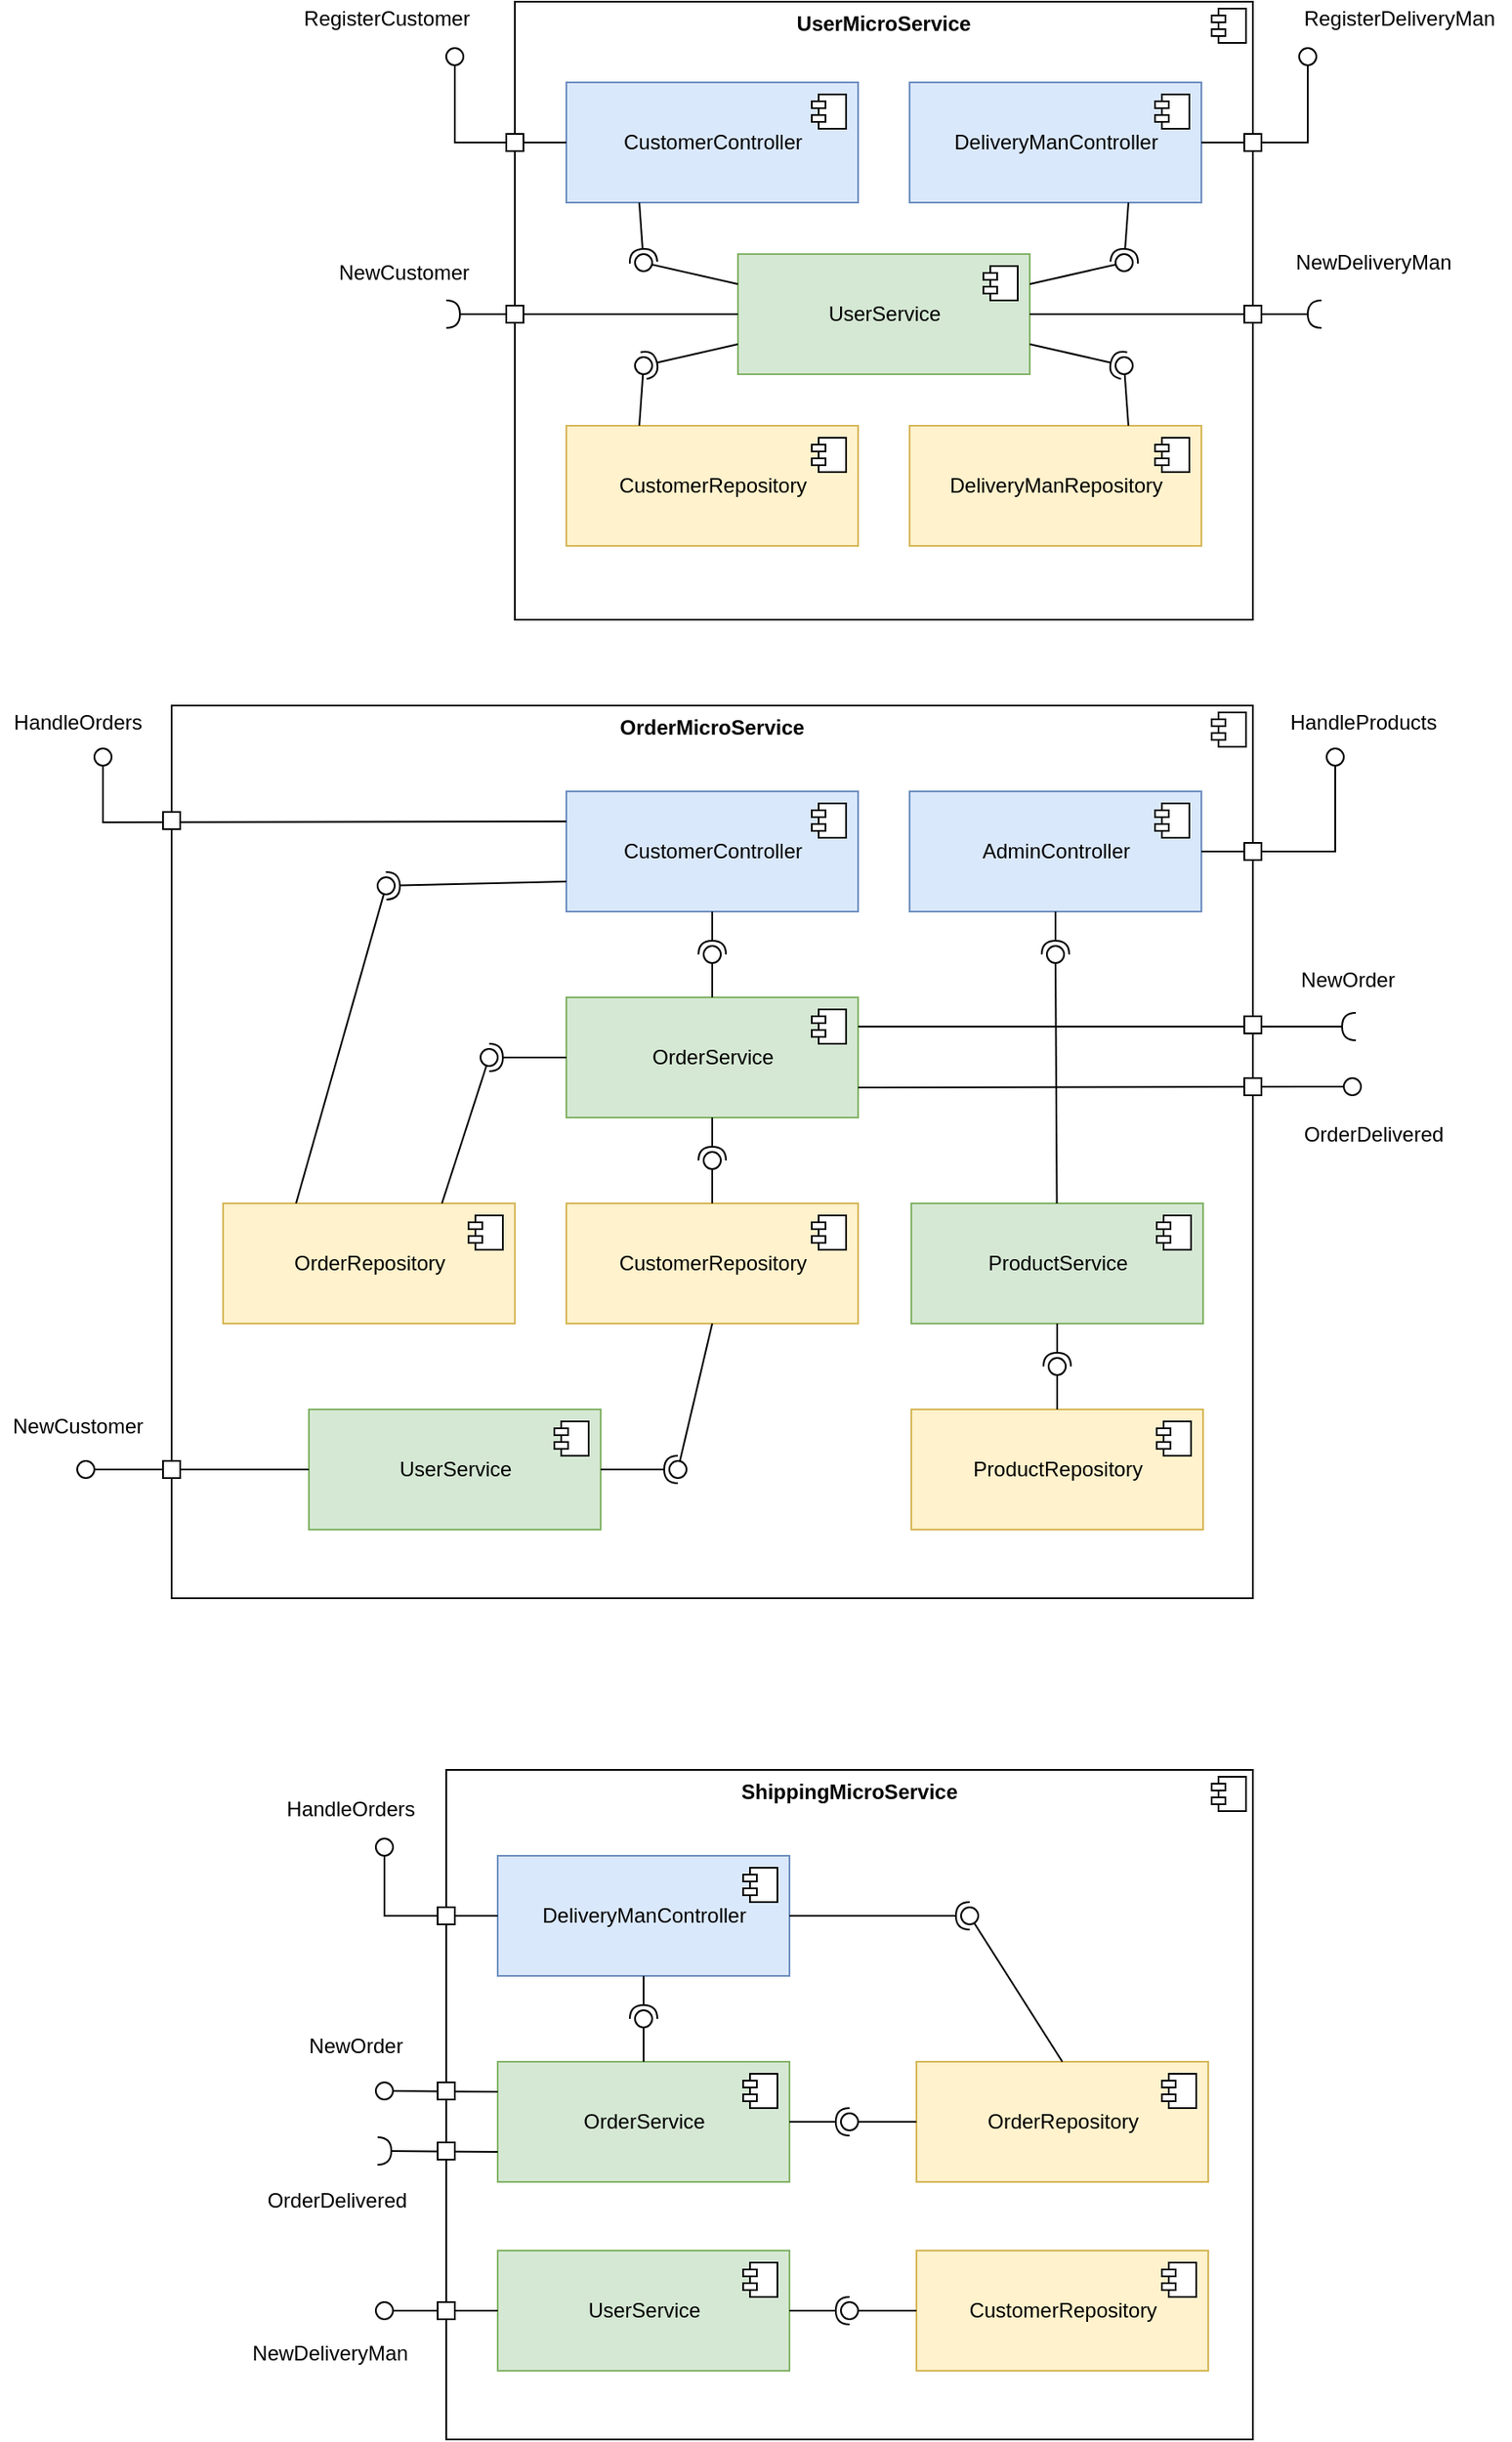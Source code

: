 <mxfile version="14.1.1" type="device"><diagram id="rgiHI-8rKzfXe8i0H-KH" name="Page-1"><mxGraphModel dx="1703" dy="702" grid="0" gridSize="10" guides="1" tooltips="1" connect="1" arrows="1" fold="1" page="0" pageScale="1" pageWidth="827" pageHeight="1169" math="0" shadow="0"><root><mxCell id="0"/><mxCell id="1" parent="0"/><mxCell id="k_whETbj34_7BJ1r_Op_-1" value="&lt;p style=&quot;margin: 0px ; margin-top: 6px ; text-align: center&quot;&gt;&lt;b&gt;UserMicroService&lt;/b&gt;&lt;/p&gt;" style="align=left;overflow=fill;html=1;dropTarget=0;" vertex="1" parent="1"><mxGeometry x="180" y="140" width="430" height="360" as="geometry"/></mxCell><mxCell id="k_whETbj34_7BJ1r_Op_-2" value="" style="shape=component;jettyWidth=8;jettyHeight=4;" vertex="1" parent="k_whETbj34_7BJ1r_Op_-1"><mxGeometry x="1" width="20" height="20" relative="1" as="geometry"><mxPoint x="-24" y="4" as="offset"/></mxGeometry></mxCell><mxCell id="k_whETbj34_7BJ1r_Op_-3" value="&lt;p style=&quot;margin: 0px ; margin-top: 6px ; text-align: center&quot;&gt;&lt;b&gt;OrderMicroService&lt;/b&gt;&lt;/p&gt;" style="align=left;overflow=fill;html=1;dropTarget=0;" vertex="1" parent="1"><mxGeometry x="-20" y="550" width="630" height="520" as="geometry"/></mxCell><mxCell id="k_whETbj34_7BJ1r_Op_-4" value="" style="shape=component;jettyWidth=8;jettyHeight=4;" vertex="1" parent="k_whETbj34_7BJ1r_Op_-3"><mxGeometry x="1" width="20" height="20" relative="1" as="geometry"><mxPoint x="-24" y="4" as="offset"/></mxGeometry></mxCell><mxCell id="k_whETbj34_7BJ1r_Op_-5" value="&lt;p style=&quot;margin: 0px ; margin-top: 6px ; text-align: center&quot;&gt;&lt;b&gt;ShippingMicroService&lt;/b&gt;&lt;/p&gt;" style="align=left;overflow=fill;html=1;dropTarget=0;" vertex="1" parent="1"><mxGeometry x="140" y="1170" width="470" height="390" as="geometry"/></mxCell><mxCell id="k_whETbj34_7BJ1r_Op_-6" value="" style="shape=component;jettyWidth=8;jettyHeight=4;" vertex="1" parent="k_whETbj34_7BJ1r_Op_-5"><mxGeometry x="1" width="20" height="20" relative="1" as="geometry"><mxPoint x="-24" y="4" as="offset"/></mxGeometry></mxCell><mxCell id="k_whETbj34_7BJ1r_Op_-8" value="CustomerController" style="html=1;dropTarget=0;fillColor=#dae8fc;strokeColor=#6c8ebf;" vertex="1" parent="1"><mxGeometry x="210" y="187" width="170" height="70" as="geometry"/></mxCell><mxCell id="k_whETbj34_7BJ1r_Op_-9" value="" style="shape=module;jettyWidth=8;jettyHeight=4;" vertex="1" parent="k_whETbj34_7BJ1r_Op_-8"><mxGeometry x="1" width="20" height="20" relative="1" as="geometry"><mxPoint x="-27" y="7" as="offset"/></mxGeometry></mxCell><mxCell id="k_whETbj34_7BJ1r_Op_-10" value="DeliveryManController" style="html=1;dropTarget=0;fillColor=#dae8fc;strokeColor=#6c8ebf;" vertex="1" parent="1"><mxGeometry x="410" y="187" width="170" height="70" as="geometry"/></mxCell><mxCell id="k_whETbj34_7BJ1r_Op_-11" value="" style="shape=module;jettyWidth=8;jettyHeight=4;" vertex="1" parent="k_whETbj34_7BJ1r_Op_-10"><mxGeometry x="1" width="20" height="20" relative="1" as="geometry"><mxPoint x="-27" y="7" as="offset"/></mxGeometry></mxCell><mxCell id="k_whETbj34_7BJ1r_Op_-12" value="UserService" style="html=1;dropTarget=0;fillColor=#d5e8d4;strokeColor=#82b366;" vertex="1" parent="1"><mxGeometry x="310" y="287" width="170" height="70" as="geometry"/></mxCell><mxCell id="k_whETbj34_7BJ1r_Op_-13" value="" style="shape=module;jettyWidth=8;jettyHeight=4;" vertex="1" parent="k_whETbj34_7BJ1r_Op_-12"><mxGeometry x="1" width="20" height="20" relative="1" as="geometry"><mxPoint x="-27" y="7" as="offset"/></mxGeometry></mxCell><mxCell id="k_whETbj34_7BJ1r_Op_-14" value="CustomerRepository" style="html=1;dropTarget=0;fillColor=#fff2cc;strokeColor=#d6b656;" vertex="1" parent="1"><mxGeometry x="210" y="387" width="170" height="70" as="geometry"/></mxCell><mxCell id="k_whETbj34_7BJ1r_Op_-15" value="" style="shape=module;jettyWidth=8;jettyHeight=4;" vertex="1" parent="k_whETbj34_7BJ1r_Op_-14"><mxGeometry x="1" width="20" height="20" relative="1" as="geometry"><mxPoint x="-27" y="7" as="offset"/></mxGeometry></mxCell><mxCell id="k_whETbj34_7BJ1r_Op_-16" value="DeliveryManRepository" style="html=1;dropTarget=0;fillColor=#fff2cc;strokeColor=#d6b656;" vertex="1" parent="1"><mxGeometry x="410" y="387" width="170" height="70" as="geometry"/></mxCell><mxCell id="k_whETbj34_7BJ1r_Op_-17" value="" style="shape=module;jettyWidth=8;jettyHeight=4;" vertex="1" parent="k_whETbj34_7BJ1r_Op_-16"><mxGeometry x="1" width="20" height="20" relative="1" as="geometry"><mxPoint x="-27" y="7" as="offset"/></mxGeometry></mxCell><mxCell id="k_whETbj34_7BJ1r_Op_-18" value="" style="rounded=0;orthogonalLoop=1;jettySize=auto;html=1;endArrow=none;endFill=0;exitX=0.25;exitY=0;exitDx=0;exitDy=0;" edge="1" target="k_whETbj34_7BJ1r_Op_-20" parent="1" source="k_whETbj34_7BJ1r_Op_-14"><mxGeometry relative="1" as="geometry"><mxPoint x="230" y="352" as="sourcePoint"/></mxGeometry></mxCell><mxCell id="k_whETbj34_7BJ1r_Op_-19" value="" style="rounded=0;orthogonalLoop=1;jettySize=auto;html=1;endArrow=halfCircle;endFill=0;entryX=0.5;entryY=0.5;entryDx=0;entryDy=0;endSize=6;strokeWidth=1;exitX=0;exitY=0.75;exitDx=0;exitDy=0;" edge="1" target="k_whETbj34_7BJ1r_Op_-20" parent="1" source="k_whETbj34_7BJ1r_Op_-12"><mxGeometry relative="1" as="geometry"><mxPoint x="130" y="317" as="sourcePoint"/></mxGeometry></mxCell><mxCell id="k_whETbj34_7BJ1r_Op_-20" value="" style="ellipse;whiteSpace=wrap;html=1;fontFamily=Helvetica;fontSize=12;fontColor=#000000;align=center;strokeColor=#000000;fillColor=#ffffff;points=[];aspect=fixed;resizable=0;" vertex="1" parent="1"><mxGeometry x="250" y="347" width="10" height="10" as="geometry"/></mxCell><mxCell id="k_whETbj34_7BJ1r_Op_-21" value="" style="rounded=0;orthogonalLoop=1;jettySize=auto;html=1;endArrow=none;endFill=0;exitX=0.75;exitY=0;exitDx=0;exitDy=0;" edge="1" target="k_whETbj34_7BJ1r_Op_-23" parent="1" source="k_whETbj34_7BJ1r_Op_-16"><mxGeometry relative="1" as="geometry"><mxPoint x="520" y="332" as="sourcePoint"/></mxGeometry></mxCell><mxCell id="k_whETbj34_7BJ1r_Op_-22" value="" style="rounded=0;orthogonalLoop=1;jettySize=auto;html=1;endArrow=halfCircle;endFill=0;entryX=0.5;entryY=0.5;entryDx=0;entryDy=0;endSize=6;strokeWidth=1;exitX=1;exitY=0.75;exitDx=0;exitDy=0;" edge="1" target="k_whETbj34_7BJ1r_Op_-23" parent="1" source="k_whETbj34_7BJ1r_Op_-12"><mxGeometry relative="1" as="geometry"><mxPoint x="620" y="337" as="sourcePoint"/></mxGeometry></mxCell><mxCell id="k_whETbj34_7BJ1r_Op_-23" value="" style="ellipse;whiteSpace=wrap;html=1;fontFamily=Helvetica;fontSize=12;fontColor=#000000;align=center;strokeColor=#000000;fillColor=#ffffff;points=[];aspect=fixed;resizable=0;" vertex="1" parent="1"><mxGeometry x="530" y="347" width="10" height="10" as="geometry"/></mxCell><mxCell id="k_whETbj34_7BJ1r_Op_-24" value="" style="rounded=0;orthogonalLoop=1;jettySize=auto;html=1;endArrow=none;endFill=0;exitX=0;exitY=0.25;exitDx=0;exitDy=0;" edge="1" target="k_whETbj34_7BJ1r_Op_-26" parent="1" source="k_whETbj34_7BJ1r_Op_-12"><mxGeometry relative="1" as="geometry"><mxPoint x="130" y="307" as="sourcePoint"/></mxGeometry></mxCell><mxCell id="k_whETbj34_7BJ1r_Op_-25" value="" style="rounded=0;orthogonalLoop=1;jettySize=auto;html=1;endArrow=halfCircle;endFill=0;entryX=0.5;entryY=0.5;entryDx=0;entryDy=0;endSize=6;strokeWidth=1;exitX=0.25;exitY=1;exitDx=0;exitDy=0;" edge="1" target="k_whETbj34_7BJ1r_Op_-26" parent="1" source="k_whETbj34_7BJ1r_Op_-8"><mxGeometry relative="1" as="geometry"><mxPoint x="290" y="302" as="sourcePoint"/></mxGeometry></mxCell><mxCell id="k_whETbj34_7BJ1r_Op_-26" value="" style="ellipse;whiteSpace=wrap;html=1;fontFamily=Helvetica;fontSize=12;fontColor=#000000;align=center;strokeColor=#000000;fillColor=#ffffff;points=[];aspect=fixed;resizable=0;" vertex="1" parent="1"><mxGeometry x="250" y="287" width="10" height="10" as="geometry"/></mxCell><mxCell id="k_whETbj34_7BJ1r_Op_-27" value="" style="rounded=0;orthogonalLoop=1;jettySize=auto;html=1;endArrow=none;endFill=0;exitX=1;exitY=0.25;exitDx=0;exitDy=0;" edge="1" target="k_whETbj34_7BJ1r_Op_-29" parent="1" source="k_whETbj34_7BJ1r_Op_-12"><mxGeometry relative="1" as="geometry"><mxPoint x="515" y="302" as="sourcePoint"/></mxGeometry></mxCell><mxCell id="k_whETbj34_7BJ1r_Op_-28" value="" style="rounded=0;orthogonalLoop=1;jettySize=auto;html=1;endArrow=halfCircle;endFill=0;entryX=0.5;entryY=0.5;entryDx=0;entryDy=0;endSize=6;strokeWidth=1;exitX=0.75;exitY=1;exitDx=0;exitDy=0;" edge="1" target="k_whETbj34_7BJ1r_Op_-29" parent="1" source="k_whETbj34_7BJ1r_Op_-10"><mxGeometry relative="1" as="geometry"><mxPoint x="641.111" y="287" as="sourcePoint"/></mxGeometry></mxCell><mxCell id="k_whETbj34_7BJ1r_Op_-29" value="" style="ellipse;whiteSpace=wrap;html=1;fontFamily=Helvetica;fontSize=12;fontColor=#000000;align=center;strokeColor=#000000;fillColor=#ffffff;points=[];aspect=fixed;resizable=0;" vertex="1" parent="1"><mxGeometry x="530" y="287" width="10" height="10" as="geometry"/></mxCell><mxCell id="k_whETbj34_7BJ1r_Op_-33" value="" style="rounded=0;orthogonalLoop=1;jettySize=auto;html=1;endArrow=none;endFill=0;exitX=0;exitY=0.5;exitDx=0;exitDy=0;" edge="1" target="k_whETbj34_7BJ1r_Op_-35" parent="1" source="k_whETbj34_7BJ1r_Op_-48"><mxGeometry relative="1" as="geometry"><mxPoint x="130" y="222" as="sourcePoint"/><Array as="points"><mxPoint x="145" y="222"/></Array></mxGeometry></mxCell><mxCell id="k_whETbj34_7BJ1r_Op_-35" value="" style="ellipse;whiteSpace=wrap;html=1;fontFamily=Helvetica;fontSize=12;fontColor=#000000;align=center;strokeColor=#000000;fillColor=#ffffff;points=[];aspect=fixed;resizable=0;" vertex="1" parent="1"><mxGeometry x="140" y="167" width="10" height="10" as="geometry"/></mxCell><mxCell id="k_whETbj34_7BJ1r_Op_-36" value="" style="rounded=0;orthogonalLoop=1;jettySize=auto;html=1;endArrow=none;endFill=0;exitX=1;exitY=0.5;exitDx=0;exitDy=0;" edge="1" parent="1" target="k_whETbj34_7BJ1r_Op_-37" source="k_whETbj34_7BJ1r_Op_-57"><mxGeometry relative="1" as="geometry"><mxPoint x="220.0" y="232" as="sourcePoint"/><Array as="points"><mxPoint x="642" y="222"/></Array></mxGeometry></mxCell><mxCell id="k_whETbj34_7BJ1r_Op_-37" value="" style="ellipse;whiteSpace=wrap;html=1;fontFamily=Helvetica;fontSize=12;fontColor=#000000;align=center;strokeColor=#000000;fillColor=#ffffff;points=[];aspect=fixed;resizable=0;" vertex="1" parent="1"><mxGeometry x="637" y="167" width="10" height="10" as="geometry"/></mxCell><mxCell id="k_whETbj34_7BJ1r_Op_-39" value="" style="rounded=0;orthogonalLoop=1;jettySize=auto;html=1;endArrow=halfCircle;endFill=0;endSize=6;strokeWidth=1;exitX=0;exitY=0.5;exitDx=0;exitDy=0;" edge="1" parent="1" source="k_whETbj34_7BJ1r_Op_-12"><mxGeometry relative="1" as="geometry"><mxPoint x="165" y="342" as="sourcePoint"/><mxPoint x="140" y="322" as="targetPoint"/></mxGeometry></mxCell><mxCell id="k_whETbj34_7BJ1r_Op_-42" value="" style="rounded=0;orthogonalLoop=1;jettySize=auto;html=1;endArrow=halfCircle;endFill=0;endSize=6;strokeWidth=1;exitX=1;exitY=0.5;exitDx=0;exitDy=0;" edge="1" parent="1" source="k_whETbj34_7BJ1r_Op_-12"><mxGeometry relative="1" as="geometry"><mxPoint x="690" y="332" as="sourcePoint"/><mxPoint x="650" y="322" as="targetPoint"/></mxGeometry></mxCell><mxCell id="k_whETbj34_7BJ1r_Op_-44" value="RegisterCustomer" style="text;html=1;align=center;verticalAlign=middle;resizable=0;points=[];autosize=1;" vertex="1" parent="1"><mxGeometry x="50" y="140" width="110" height="20" as="geometry"/></mxCell><mxCell id="k_whETbj34_7BJ1r_Op_-45" value="RegisterDeliveryMan" style="text;html=1;align=center;verticalAlign=middle;resizable=0;points=[];autosize=1;" vertex="1" parent="1"><mxGeometry x="630" y="140" width="130" height="20" as="geometry"/></mxCell><mxCell id="k_whETbj34_7BJ1r_Op_-46" value="NewCustomer" style="text;html=1;align=center;verticalAlign=middle;resizable=0;points=[];autosize=1;" vertex="1" parent="1"><mxGeometry x="70" y="288" width="90" height="20" as="geometry"/></mxCell><mxCell id="k_whETbj34_7BJ1r_Op_-47" value="NewDeliveryMan" style="text;html=1;align=center;verticalAlign=middle;resizable=0;points=[];autosize=1;" vertex="1" parent="1"><mxGeometry x="625" y="282" width="110" height="20" as="geometry"/></mxCell><mxCell id="k_whETbj34_7BJ1r_Op_-48" value="" style="whiteSpace=wrap;html=1;aspect=fixed;" vertex="1" parent="1"><mxGeometry x="175" y="217" width="10" height="10" as="geometry"/></mxCell><mxCell id="k_whETbj34_7BJ1r_Op_-49" value="" style="rounded=0;orthogonalLoop=1;jettySize=auto;html=1;endArrow=none;endFill=0;exitX=0;exitY=0.5;exitDx=0;exitDy=0;" edge="1" parent="1" source="k_whETbj34_7BJ1r_Op_-8" target="k_whETbj34_7BJ1r_Op_-48"><mxGeometry relative="1" as="geometry"><mxPoint x="210" y="222" as="sourcePoint"/><mxPoint x="150" y="222" as="targetPoint"/></mxGeometry></mxCell><mxCell id="k_whETbj34_7BJ1r_Op_-50" value="" style="whiteSpace=wrap;html=1;aspect=fixed;" vertex="1" parent="1"><mxGeometry x="175" y="317" width="10" height="10" as="geometry"/></mxCell><mxCell id="k_whETbj34_7BJ1r_Op_-56" value="" style="whiteSpace=wrap;html=1;aspect=fixed;" vertex="1" parent="1"><mxGeometry x="605" y="317" width="10" height="10" as="geometry"/></mxCell><mxCell id="k_whETbj34_7BJ1r_Op_-57" value="" style="whiteSpace=wrap;html=1;aspect=fixed;" vertex="1" parent="1"><mxGeometry x="605" y="217" width="10" height="10" as="geometry"/></mxCell><mxCell id="k_whETbj34_7BJ1r_Op_-58" value="" style="rounded=0;orthogonalLoop=1;jettySize=auto;html=1;endArrow=none;endFill=0;exitX=1;exitY=0.5;exitDx=0;exitDy=0;" edge="1" parent="1" source="k_whETbj34_7BJ1r_Op_-10" target="k_whETbj34_7BJ1r_Op_-57"><mxGeometry relative="1" as="geometry"><mxPoint x="580" y="222" as="sourcePoint"/><mxPoint x="640" y="222" as="targetPoint"/></mxGeometry></mxCell><mxCell id="k_whETbj34_7BJ1r_Op_-59" value="CustomerController" style="html=1;dropTarget=0;fillColor=#dae8fc;strokeColor=#6c8ebf;" vertex="1" parent="1"><mxGeometry x="210" y="600" width="170" height="70" as="geometry"/></mxCell><mxCell id="k_whETbj34_7BJ1r_Op_-60" value="" style="shape=module;jettyWidth=8;jettyHeight=4;" vertex="1" parent="k_whETbj34_7BJ1r_Op_-59"><mxGeometry x="1" width="20" height="20" relative="1" as="geometry"><mxPoint x="-27" y="7" as="offset"/></mxGeometry></mxCell><mxCell id="k_whETbj34_7BJ1r_Op_-61" value="AdminController" style="html=1;dropTarget=0;fillColor=#dae8fc;strokeColor=#6c8ebf;" vertex="1" parent="1"><mxGeometry x="410" y="600" width="170" height="70" as="geometry"/></mxCell><mxCell id="k_whETbj34_7BJ1r_Op_-62" value="" style="shape=module;jettyWidth=8;jettyHeight=4;" vertex="1" parent="k_whETbj34_7BJ1r_Op_-61"><mxGeometry x="1" width="20" height="20" relative="1" as="geometry"><mxPoint x="-27" y="7" as="offset"/></mxGeometry></mxCell><mxCell id="k_whETbj34_7BJ1r_Op_-63" value="OrderService" style="html=1;dropTarget=0;fillColor=#d5e8d4;strokeColor=#82b366;" vertex="1" parent="1"><mxGeometry x="210" y="720" width="170" height="70" as="geometry"/></mxCell><mxCell id="k_whETbj34_7BJ1r_Op_-64" value="" style="shape=module;jettyWidth=8;jettyHeight=4;" vertex="1" parent="k_whETbj34_7BJ1r_Op_-63"><mxGeometry x="1" width="20" height="20" relative="1" as="geometry"><mxPoint x="-27" y="7" as="offset"/></mxGeometry></mxCell><mxCell id="k_whETbj34_7BJ1r_Op_-65" value="ProductService" style="html=1;dropTarget=0;fillColor=#d5e8d4;strokeColor=#82b366;" vertex="1" parent="1"><mxGeometry x="411" y="840" width="170" height="70" as="geometry"/></mxCell><mxCell id="k_whETbj34_7BJ1r_Op_-66" value="" style="shape=module;jettyWidth=8;jettyHeight=4;" vertex="1" parent="k_whETbj34_7BJ1r_Op_-65"><mxGeometry x="1" width="20" height="20" relative="1" as="geometry"><mxPoint x="-27" y="7" as="offset"/></mxGeometry></mxCell><mxCell id="k_whETbj34_7BJ1r_Op_-67" value="CustomerRepository" style="html=1;dropTarget=0;fillColor=#fff2cc;strokeColor=#d6b656;" vertex="1" parent="1"><mxGeometry x="210" y="840" width="170" height="70" as="geometry"/></mxCell><mxCell id="k_whETbj34_7BJ1r_Op_-68" value="" style="shape=module;jettyWidth=8;jettyHeight=4;" vertex="1" parent="k_whETbj34_7BJ1r_Op_-67"><mxGeometry x="1" width="20" height="20" relative="1" as="geometry"><mxPoint x="-27" y="7" as="offset"/></mxGeometry></mxCell><mxCell id="k_whETbj34_7BJ1r_Op_-69" value="ProductRepository" style="html=1;dropTarget=0;fillColor=#fff2cc;strokeColor=#d6b656;" vertex="1" parent="1"><mxGeometry x="411" y="960" width="170" height="70" as="geometry"/></mxCell><mxCell id="k_whETbj34_7BJ1r_Op_-70" value="" style="shape=module;jettyWidth=8;jettyHeight=4;" vertex="1" parent="k_whETbj34_7BJ1r_Op_-69"><mxGeometry x="1" width="20" height="20" relative="1" as="geometry"><mxPoint x="-27" y="7" as="offset"/></mxGeometry></mxCell><mxCell id="k_whETbj34_7BJ1r_Op_-71" value="OrderRepository" style="html=1;dropTarget=0;fillColor=#fff2cc;strokeColor=#d6b656;" vertex="1" parent="1"><mxGeometry x="10" y="840" width="170" height="70" as="geometry"/></mxCell><mxCell id="k_whETbj34_7BJ1r_Op_-72" value="" style="shape=module;jettyWidth=8;jettyHeight=4;" vertex="1" parent="k_whETbj34_7BJ1r_Op_-71"><mxGeometry x="1" width="20" height="20" relative="1" as="geometry"><mxPoint x="-27" y="7" as="offset"/></mxGeometry></mxCell><mxCell id="k_whETbj34_7BJ1r_Op_-73" value="" style="rounded=0;orthogonalLoop=1;jettySize=auto;html=1;endArrow=none;endFill=0;" edge="1" target="k_whETbj34_7BJ1r_Op_-75" parent="1" source="k_whETbj34_7BJ1r_Op_-67"><mxGeometry relative="1" as="geometry"><mxPoint x="270" y="825" as="sourcePoint"/></mxGeometry></mxCell><mxCell id="k_whETbj34_7BJ1r_Op_-74" value="" style="rounded=0;orthogonalLoop=1;jettySize=auto;html=1;endArrow=halfCircle;endFill=0;entryX=0.5;entryY=0.5;entryDx=0;entryDy=0;endSize=6;strokeWidth=1;exitX=0.5;exitY=1;exitDx=0;exitDy=0;" edge="1" target="k_whETbj34_7BJ1r_Op_-75" parent="1" source="k_whETbj34_7BJ1r_Op_-63"><mxGeometry relative="1" as="geometry"><mxPoint x="310" y="825" as="sourcePoint"/></mxGeometry></mxCell><mxCell id="k_whETbj34_7BJ1r_Op_-75" value="" style="ellipse;whiteSpace=wrap;html=1;fontFamily=Helvetica;fontSize=12;fontColor=#000000;align=center;strokeColor=#000000;fillColor=#ffffff;points=[];aspect=fixed;resizable=0;" vertex="1" parent="1"><mxGeometry x="290" y="810" width="10" height="10" as="geometry"/></mxCell><mxCell id="k_whETbj34_7BJ1r_Op_-76" value="" style="rounded=0;orthogonalLoop=1;jettySize=auto;html=1;endArrow=none;endFill=0;exitX=0.75;exitY=0;exitDx=0;exitDy=0;" edge="1" target="k_whETbj34_7BJ1r_Op_-78" parent="1" source="k_whETbj34_7BJ1r_Op_-71"><mxGeometry relative="1" as="geometry"><mxPoint x="-90" y="765" as="sourcePoint"/></mxGeometry></mxCell><mxCell id="k_whETbj34_7BJ1r_Op_-77" value="" style="rounded=0;orthogonalLoop=1;jettySize=auto;html=1;endArrow=halfCircle;endFill=0;entryX=0.5;entryY=0.5;entryDx=0;entryDy=0;endSize=6;strokeWidth=1;exitX=0;exitY=0.5;exitDx=0;exitDy=0;" edge="1" target="k_whETbj34_7BJ1r_Op_-78" parent="1" source="k_whETbj34_7BJ1r_Op_-63"><mxGeometry relative="1" as="geometry"><mxPoint x="-50" y="765" as="sourcePoint"/></mxGeometry></mxCell><mxCell id="k_whETbj34_7BJ1r_Op_-78" value="" style="ellipse;whiteSpace=wrap;html=1;fontFamily=Helvetica;fontSize=12;fontColor=#000000;align=center;strokeColor=#000000;fillColor=#ffffff;points=[];aspect=fixed;resizable=0;" vertex="1" parent="1"><mxGeometry x="160" y="750" width="10" height="10" as="geometry"/></mxCell><mxCell id="k_whETbj34_7BJ1r_Op_-79" value="" style="rounded=0;orthogonalLoop=1;jettySize=auto;html=1;endArrow=none;endFill=0;exitX=0.25;exitY=0;exitDx=0;exitDy=0;" edge="1" target="k_whETbj34_7BJ1r_Op_-81" parent="1" source="k_whETbj34_7BJ1r_Op_-71"><mxGeometry relative="1" as="geometry"><mxPoint x="75" y="685" as="sourcePoint"/></mxGeometry></mxCell><mxCell id="k_whETbj34_7BJ1r_Op_-80" value="" style="rounded=0;orthogonalLoop=1;jettySize=auto;html=1;endArrow=halfCircle;endFill=0;entryX=0.5;entryY=0.5;entryDx=0;entryDy=0;endSize=6;strokeWidth=1;exitX=0;exitY=0.75;exitDx=0;exitDy=0;" edge="1" target="k_whETbj34_7BJ1r_Op_-81" parent="1" source="k_whETbj34_7BJ1r_Op_-59"><mxGeometry relative="1" as="geometry"><mxPoint x="220" y="656" as="sourcePoint"/></mxGeometry></mxCell><mxCell id="k_whETbj34_7BJ1r_Op_-81" value="" style="ellipse;whiteSpace=wrap;html=1;fontFamily=Helvetica;fontSize=12;fontColor=#000000;align=center;strokeColor=#000000;fillColor=#ffffff;points=[];aspect=fixed;resizable=0;" vertex="1" parent="1"><mxGeometry x="100" y="650" width="10" height="10" as="geometry"/></mxCell><mxCell id="k_whETbj34_7BJ1r_Op_-82" value="" style="rounded=0;orthogonalLoop=1;jettySize=auto;html=1;endArrow=none;endFill=0;exitX=0;exitY=0.25;exitDx=0;exitDy=0;" edge="1" target="k_whETbj34_7BJ1r_Op_-84" parent="1" source="k_whETbj34_7BJ1r_Op_-59"><mxGeometry relative="1" as="geometry"><mxPoint x="-50" y="635" as="sourcePoint"/><Array as="points"><mxPoint x="-60" y="618"/></Array></mxGeometry></mxCell><mxCell id="k_whETbj34_7BJ1r_Op_-84" value="" style="ellipse;whiteSpace=wrap;html=1;fontFamily=Helvetica;fontSize=12;fontColor=#000000;align=center;strokeColor=#000000;fillColor=#ffffff;points=[];aspect=fixed;resizable=0;" vertex="1" parent="1"><mxGeometry x="-65" y="575" width="10" height="10" as="geometry"/></mxCell><mxCell id="k_whETbj34_7BJ1r_Op_-85" value="HandleOrders" style="text;html=1;align=center;verticalAlign=middle;resizable=0;points=[];autosize=1;" vertex="1" parent="1"><mxGeometry x="-120" y="550" width="90" height="20" as="geometry"/></mxCell><mxCell id="k_whETbj34_7BJ1r_Op_-86" value="" style="rounded=0;orthogonalLoop=1;jettySize=auto;html=1;endArrow=none;endFill=0;exitX=0.5;exitY=0;exitDx=0;exitDy=0;" edge="1" target="k_whETbj34_7BJ1r_Op_-88" parent="1" source="k_whETbj34_7BJ1r_Op_-69"><mxGeometry relative="1" as="geometry"><mxPoint x="487" y="935" as="sourcePoint"/></mxGeometry></mxCell><mxCell id="k_whETbj34_7BJ1r_Op_-87" value="" style="rounded=0;orthogonalLoop=1;jettySize=auto;html=1;endArrow=halfCircle;endFill=0;entryX=0.5;entryY=0.5;entryDx=0;entryDy=0;endSize=6;strokeWidth=1;exitX=0.5;exitY=1;exitDx=0;exitDy=0;" edge="1" target="k_whETbj34_7BJ1r_Op_-88" parent="1" source="k_whETbj34_7BJ1r_Op_-65"><mxGeometry relative="1" as="geometry"><mxPoint x="527" y="935" as="sourcePoint"/></mxGeometry></mxCell><mxCell id="k_whETbj34_7BJ1r_Op_-88" value="" style="ellipse;whiteSpace=wrap;html=1;fontFamily=Helvetica;fontSize=12;fontColor=#000000;align=center;strokeColor=#000000;fillColor=#ffffff;points=[];aspect=fixed;resizable=0;" vertex="1" parent="1"><mxGeometry x="491" y="930" width="10" height="10" as="geometry"/></mxCell><mxCell id="k_whETbj34_7BJ1r_Op_-90" value="" style="rounded=0;orthogonalLoop=1;jettySize=auto;html=1;endArrow=halfCircle;endFill=0;endSize=6;strokeWidth=1;" edge="1" parent="1"><mxGeometry relative="1" as="geometry"><mxPoint x="380" y="737" as="sourcePoint"/><mxPoint x="670" y="737" as="targetPoint"/></mxGeometry></mxCell><mxCell id="k_whETbj34_7BJ1r_Op_-92" value="NewOrder" style="text;html=1;align=center;verticalAlign=middle;resizable=0;points=[];autosize=1;" vertex="1" parent="1"><mxGeometry x="630" y="700" width="70" height="20" as="geometry"/></mxCell><mxCell id="k_whETbj34_7BJ1r_Op_-93" value="" style="rounded=0;orthogonalLoop=1;jettySize=auto;html=1;endArrow=none;endFill=0;exitX=0.5;exitY=0;exitDx=0;exitDy=0;" edge="1" target="k_whETbj34_7BJ1r_Op_-95" parent="1" source="k_whETbj34_7BJ1r_Op_-63"><mxGeometry relative="1" as="geometry"><mxPoint x="689" y="594" as="sourcePoint"/></mxGeometry></mxCell><mxCell id="k_whETbj34_7BJ1r_Op_-94" value="" style="rounded=0;orthogonalLoop=1;jettySize=auto;html=1;endArrow=halfCircle;endFill=0;entryX=0.5;entryY=0.5;entryDx=0;entryDy=0;endSize=6;strokeWidth=1;exitX=0.5;exitY=1;exitDx=0;exitDy=0;" edge="1" target="k_whETbj34_7BJ1r_Op_-95" parent="1" source="k_whETbj34_7BJ1r_Op_-59"><mxGeometry relative="1" as="geometry"><mxPoint x="729" y="594" as="sourcePoint"/></mxGeometry></mxCell><mxCell id="k_whETbj34_7BJ1r_Op_-95" value="" style="ellipse;whiteSpace=wrap;html=1;fontFamily=Helvetica;fontSize=12;fontColor=#000000;align=center;strokeColor=#000000;fillColor=#ffffff;points=[];aspect=fixed;resizable=0;" vertex="1" parent="1"><mxGeometry x="290" y="690" width="10" height="10" as="geometry"/></mxCell><mxCell id="k_whETbj34_7BJ1r_Op_-96" value="" style="rounded=0;orthogonalLoop=1;jettySize=auto;html=1;endArrow=none;endFill=0;" edge="1" target="k_whETbj34_7BJ1r_Op_-98" parent="1" source="k_whETbj34_7BJ1r_Op_-65"><mxGeometry relative="1" as="geometry"><mxPoint x="720" y="815" as="sourcePoint"/></mxGeometry></mxCell><mxCell id="k_whETbj34_7BJ1r_Op_-97" value="" style="rounded=0;orthogonalLoop=1;jettySize=auto;html=1;endArrow=halfCircle;endFill=0;entryX=0.5;entryY=0.5;entryDx=0;entryDy=0;endSize=6;strokeWidth=1;exitX=0.5;exitY=1;exitDx=0;exitDy=0;" edge="1" target="k_whETbj34_7BJ1r_Op_-98" parent="1" source="k_whETbj34_7BJ1r_Op_-61"><mxGeometry relative="1" as="geometry"><mxPoint x="760" y="815" as="sourcePoint"/></mxGeometry></mxCell><mxCell id="k_whETbj34_7BJ1r_Op_-98" value="" style="ellipse;whiteSpace=wrap;html=1;fontFamily=Helvetica;fontSize=12;fontColor=#000000;align=center;strokeColor=#000000;fillColor=#ffffff;points=[];aspect=fixed;resizable=0;" vertex="1" parent="1"><mxGeometry x="490" y="690" width="10" height="10" as="geometry"/></mxCell><mxCell id="k_whETbj34_7BJ1r_Op_-107" value="" style="rounded=0;orthogonalLoop=1;jettySize=auto;html=1;endArrow=none;endFill=0;exitX=1;exitY=0.75;exitDx=0;exitDy=0;" edge="1" target="k_whETbj34_7BJ1r_Op_-109" parent="1" source="k_whETbj34_7BJ1r_Op_-63"><mxGeometry relative="1" as="geometry"><mxPoint x="640" y="775" as="sourcePoint"/></mxGeometry></mxCell><mxCell id="k_whETbj34_7BJ1r_Op_-109" value="" style="ellipse;whiteSpace=wrap;html=1;fontFamily=Helvetica;fontSize=12;fontColor=#000000;align=center;strokeColor=#000000;fillColor=#ffffff;points=[];aspect=fixed;resizable=0;" vertex="1" parent="1"><mxGeometry x="663" y="767" width="10" height="10" as="geometry"/></mxCell><mxCell id="k_whETbj34_7BJ1r_Op_-110" value="OrderDelivered" style="text;html=1;align=center;verticalAlign=middle;resizable=0;points=[];autosize=1;" vertex="1" parent="1"><mxGeometry x="630" y="790" width="100" height="20" as="geometry"/></mxCell><mxCell id="k_whETbj34_7BJ1r_Op_-111" value="UserService" style="html=1;dropTarget=0;fillColor=#d5e8d4;strokeColor=#82b366;" vertex="1" parent="1"><mxGeometry x="60" y="960" width="170" height="70" as="geometry"/></mxCell><mxCell id="k_whETbj34_7BJ1r_Op_-112" value="" style="shape=module;jettyWidth=8;jettyHeight=4;" vertex="1" parent="k_whETbj34_7BJ1r_Op_-111"><mxGeometry x="1" width="20" height="20" relative="1" as="geometry"><mxPoint x="-27" y="7" as="offset"/></mxGeometry></mxCell><mxCell id="k_whETbj34_7BJ1r_Op_-113" value="" style="rounded=0;orthogonalLoop=1;jettySize=auto;html=1;endArrow=none;endFill=0;exitX=0.5;exitY=1;exitDx=0;exitDy=0;" edge="1" target="k_whETbj34_7BJ1r_Op_-115" parent="1" source="k_whETbj34_7BJ1r_Op_-67"><mxGeometry relative="1" as="geometry"><mxPoint x="310" y="995" as="sourcePoint"/></mxGeometry></mxCell><mxCell id="k_whETbj34_7BJ1r_Op_-114" value="" style="rounded=0;orthogonalLoop=1;jettySize=auto;html=1;endArrow=halfCircle;endFill=0;entryX=0.5;entryY=0.5;entryDx=0;entryDy=0;endSize=6;strokeWidth=1;exitX=1;exitY=0.5;exitDx=0;exitDy=0;" edge="1" target="k_whETbj34_7BJ1r_Op_-115" parent="1" source="k_whETbj34_7BJ1r_Op_-111"><mxGeometry relative="1" as="geometry"><mxPoint x="350" y="995" as="sourcePoint"/></mxGeometry></mxCell><mxCell id="k_whETbj34_7BJ1r_Op_-115" value="" style="ellipse;whiteSpace=wrap;html=1;fontFamily=Helvetica;fontSize=12;fontColor=#000000;align=center;strokeColor=#000000;fillColor=#ffffff;points=[];aspect=fixed;resizable=0;" vertex="1" parent="1"><mxGeometry x="270" y="990" width="10" height="10" as="geometry"/></mxCell><mxCell id="k_whETbj34_7BJ1r_Op_-116" value="" style="rounded=0;orthogonalLoop=1;jettySize=auto;html=1;endArrow=none;endFill=0;exitX=0;exitY=0.5;exitDx=0;exitDy=0;" edge="1" target="k_whETbj34_7BJ1r_Op_-118" parent="1" source="k_whETbj34_7BJ1r_Op_-111"><mxGeometry relative="1" as="geometry"><mxPoint x="-75" y="1035" as="sourcePoint"/></mxGeometry></mxCell><mxCell id="k_whETbj34_7BJ1r_Op_-118" value="" style="ellipse;whiteSpace=wrap;html=1;fontFamily=Helvetica;fontSize=12;fontColor=#000000;align=center;strokeColor=#000000;fillColor=#ffffff;points=[];aspect=fixed;resizable=0;" vertex="1" parent="1"><mxGeometry x="-75" y="990" width="10" height="10" as="geometry"/></mxCell><mxCell id="k_whETbj34_7BJ1r_Op_-120" value="NewCustomer" style="text;html=1;align=center;verticalAlign=middle;resizable=0;points=[];autosize=1;" vertex="1" parent="1"><mxGeometry x="-120" y="960" width="90" height="20" as="geometry"/></mxCell><mxCell id="k_whETbj34_7BJ1r_Op_-121" value="" style="rounded=0;orthogonalLoop=1;jettySize=auto;html=1;endArrow=none;endFill=0;exitX=1;exitY=0.5;exitDx=0;exitDy=0;" edge="1" target="k_whETbj34_7BJ1r_Op_-123" parent="1" source="k_whETbj34_7BJ1r_Op_-61"><mxGeometry relative="1" as="geometry"><mxPoint x="673" y="615" as="sourcePoint"/><Array as="points"><mxPoint x="658" y="635"/></Array></mxGeometry></mxCell><mxCell id="k_whETbj34_7BJ1r_Op_-123" value="" style="ellipse;whiteSpace=wrap;html=1;fontFamily=Helvetica;fontSize=12;fontColor=#000000;align=center;strokeColor=#000000;fillColor=#ffffff;points=[];aspect=fixed;resizable=0;" vertex="1" parent="1"><mxGeometry x="653" y="575" width="10" height="10" as="geometry"/></mxCell><mxCell id="k_whETbj34_7BJ1r_Op_-124" value="HandleProducts" style="text;html=1;align=center;verticalAlign=middle;resizable=0;points=[];autosize=1;" vertex="1" parent="1"><mxGeometry x="624" y="550" width="100" height="20" as="geometry"/></mxCell><mxCell id="k_whETbj34_7BJ1r_Op_-125" value="" style="whiteSpace=wrap;html=1;aspect=fixed;" vertex="1" parent="1"><mxGeometry x="-25" y="612" width="10" height="10" as="geometry"/></mxCell><mxCell id="k_whETbj34_7BJ1r_Op_-126" value="" style="whiteSpace=wrap;html=1;aspect=fixed;" vertex="1" parent="1"><mxGeometry x="605" y="630" width="10" height="10" as="geometry"/></mxCell><mxCell id="k_whETbj34_7BJ1r_Op_-127" value="" style="whiteSpace=wrap;html=1;aspect=fixed;" vertex="1" parent="1"><mxGeometry x="605" y="731" width="10" height="10" as="geometry"/></mxCell><mxCell id="k_whETbj34_7BJ1r_Op_-128" value="" style="whiteSpace=wrap;html=1;aspect=fixed;" vertex="1" parent="1"><mxGeometry x="-25" y="990" width="10" height="10" as="geometry"/></mxCell><mxCell id="k_whETbj34_7BJ1r_Op_-129" value="" style="whiteSpace=wrap;html=1;aspect=fixed;" vertex="1" parent="1"><mxGeometry x="605" y="767" width="10" height="10" as="geometry"/></mxCell><mxCell id="k_whETbj34_7BJ1r_Op_-130" value="DeliveryManController" style="html=1;dropTarget=0;fillColor=#dae8fc;strokeColor=#6c8ebf;" vertex="1" parent="1"><mxGeometry x="170" y="1220" width="170" height="70" as="geometry"/></mxCell><mxCell id="k_whETbj34_7BJ1r_Op_-131" value="" style="shape=module;jettyWidth=8;jettyHeight=4;" vertex="1" parent="k_whETbj34_7BJ1r_Op_-130"><mxGeometry x="1" width="20" height="20" relative="1" as="geometry"><mxPoint x="-27" y="7" as="offset"/></mxGeometry></mxCell><mxCell id="k_whETbj34_7BJ1r_Op_-132" value="OrderService" style="html=1;dropTarget=0;fillColor=#d5e8d4;strokeColor=#82b366;" vertex="1" parent="1"><mxGeometry x="170" y="1340" width="170" height="70" as="geometry"/></mxCell><mxCell id="k_whETbj34_7BJ1r_Op_-133" value="" style="shape=module;jettyWidth=8;jettyHeight=4;" vertex="1" parent="k_whETbj34_7BJ1r_Op_-132"><mxGeometry x="1" width="20" height="20" relative="1" as="geometry"><mxPoint x="-27" y="7" as="offset"/></mxGeometry></mxCell><mxCell id="k_whETbj34_7BJ1r_Op_-136" value="OrderRepository" style="html=1;dropTarget=0;fillColor=#fff2cc;strokeColor=#d6b656;" vertex="1" parent="1"><mxGeometry x="414" y="1340" width="170" height="70" as="geometry"/></mxCell><mxCell id="k_whETbj34_7BJ1r_Op_-137" value="" style="shape=module;jettyWidth=8;jettyHeight=4;" vertex="1" parent="k_whETbj34_7BJ1r_Op_-136"><mxGeometry x="1" width="20" height="20" relative="1" as="geometry"><mxPoint x="-27" y="7" as="offset"/></mxGeometry></mxCell><mxCell id="k_whETbj34_7BJ1r_Op_-138" value="" style="rounded=0;orthogonalLoop=1;jettySize=auto;html=1;endArrow=none;endFill=0;exitX=0.5;exitY=0;exitDx=0;exitDy=0;" edge="1" target="k_whETbj34_7BJ1r_Op_-140" parent="1" source="k_whETbj34_7BJ1r_Op_-132"><mxGeometry relative="1" as="geometry"><mxPoint x="490" y="1325" as="sourcePoint"/></mxGeometry></mxCell><mxCell id="k_whETbj34_7BJ1r_Op_-139" value="" style="rounded=0;orthogonalLoop=1;jettySize=auto;html=1;endArrow=halfCircle;endFill=0;entryX=0.5;entryY=0.5;entryDx=0;entryDy=0;endSize=6;strokeWidth=1;exitX=0.5;exitY=1;exitDx=0;exitDy=0;" edge="1" target="k_whETbj34_7BJ1r_Op_-140" parent="1" source="k_whETbj34_7BJ1r_Op_-130"><mxGeometry relative="1" as="geometry"><mxPoint x="530" y="1325" as="sourcePoint"/></mxGeometry></mxCell><mxCell id="k_whETbj34_7BJ1r_Op_-140" value="" style="ellipse;whiteSpace=wrap;html=1;fontFamily=Helvetica;fontSize=12;fontColor=#000000;align=center;strokeColor=#000000;fillColor=#ffffff;points=[];aspect=fixed;resizable=0;" vertex="1" parent="1"><mxGeometry x="250" y="1310" width="10" height="10" as="geometry"/></mxCell><mxCell id="k_whETbj34_7BJ1r_Op_-141" value="" style="rounded=0;orthogonalLoop=1;jettySize=auto;html=1;endArrow=none;endFill=0;exitX=0.5;exitY=0;exitDx=0;exitDy=0;" edge="1" target="k_whETbj34_7BJ1r_Op_-143" parent="1" source="k_whETbj34_7BJ1r_Op_-136"><mxGeometry relative="1" as="geometry"><mxPoint x="260" y="1275" as="sourcePoint"/></mxGeometry></mxCell><mxCell id="k_whETbj34_7BJ1r_Op_-142" value="" style="rounded=0;orthogonalLoop=1;jettySize=auto;html=1;endArrow=halfCircle;endFill=0;entryX=0.5;entryY=0.5;entryDx=0;entryDy=0;endSize=6;strokeWidth=1;exitX=1;exitY=0.5;exitDx=0;exitDy=0;" edge="1" target="k_whETbj34_7BJ1r_Op_-143" parent="1" source="k_whETbj34_7BJ1r_Op_-130"><mxGeometry relative="1" as="geometry"><mxPoint x="370" y="1273" as="sourcePoint"/></mxGeometry></mxCell><mxCell id="k_whETbj34_7BJ1r_Op_-143" value="" style="ellipse;whiteSpace=wrap;html=1;fontFamily=Helvetica;fontSize=12;fontColor=#000000;align=center;strokeColor=#000000;fillColor=#ffffff;points=[];aspect=fixed;resizable=0;" vertex="1" parent="1"><mxGeometry x="440" y="1250" width="10" height="10" as="geometry"/></mxCell><mxCell id="k_whETbj34_7BJ1r_Op_-144" value="" style="rounded=0;orthogonalLoop=1;jettySize=auto;html=1;endArrow=none;endFill=0;exitX=0;exitY=0.5;exitDx=0;exitDy=0;" edge="1" target="k_whETbj34_7BJ1r_Op_-146" parent="1" source="k_whETbj34_7BJ1r_Op_-136"><mxGeometry relative="1" as="geometry"><mxPoint x="410" y="1375" as="sourcePoint"/></mxGeometry></mxCell><mxCell id="k_whETbj34_7BJ1r_Op_-145" value="" style="rounded=0;orthogonalLoop=1;jettySize=auto;html=1;endArrow=halfCircle;endFill=0;entryX=0.5;entryY=0.5;entryDx=0;entryDy=0;endSize=6;strokeWidth=1;exitX=1;exitY=0.5;exitDx=0;exitDy=0;" edge="1" target="k_whETbj34_7BJ1r_Op_-146" parent="1" source="k_whETbj34_7BJ1r_Op_-132"><mxGeometry relative="1" as="geometry"><mxPoint x="340" y="1375" as="sourcePoint"/></mxGeometry></mxCell><mxCell id="k_whETbj34_7BJ1r_Op_-146" value="" style="ellipse;whiteSpace=wrap;html=1;fontFamily=Helvetica;fontSize=12;fontColor=#000000;align=center;strokeColor=#000000;fillColor=#ffffff;points=[];aspect=fixed;resizable=0;" vertex="1" parent="1"><mxGeometry x="370" y="1370" width="10" height="10" as="geometry"/></mxCell><mxCell id="k_whETbj34_7BJ1r_Op_-148" value="" style="rounded=0;orthogonalLoop=1;jettySize=auto;html=1;endArrow=halfCircle;endFill=0;endSize=6;strokeWidth=1;exitX=0;exitY=0.75;exitDx=0;exitDy=0;" edge="1" parent="1" source="k_whETbj34_7BJ1r_Op_-132"><mxGeometry relative="1" as="geometry"><mxPoint x="170" y="1396.5" as="sourcePoint"/><mxPoint x="100" y="1392" as="targetPoint"/></mxGeometry></mxCell><mxCell id="k_whETbj34_7BJ1r_Op_-150" value="" style="rounded=0;orthogonalLoop=1;jettySize=auto;html=1;endArrow=none;endFill=0;exitX=0;exitY=0.25;exitDx=0;exitDy=0;" edge="1" target="k_whETbj34_7BJ1r_Op_-152" parent="1" source="k_whETbj34_7BJ1r_Op_-132"><mxGeometry relative="1" as="geometry"><mxPoint x="100" y="1365" as="sourcePoint"/></mxGeometry></mxCell><mxCell id="k_whETbj34_7BJ1r_Op_-152" value="" style="ellipse;whiteSpace=wrap;html=1;fontFamily=Helvetica;fontSize=12;fontColor=#000000;align=center;strokeColor=#000000;fillColor=#ffffff;points=[];aspect=fixed;resizable=0;" vertex="1" parent="1"><mxGeometry x="99" y="1352" width="10" height="10" as="geometry"/></mxCell><mxCell id="k_whETbj34_7BJ1r_Op_-153" value="UserService" style="html=1;dropTarget=0;fillColor=#d5e8d4;strokeColor=#82b366;" vertex="1" parent="1"><mxGeometry x="170" y="1450" width="170" height="70" as="geometry"/></mxCell><mxCell id="k_whETbj34_7BJ1r_Op_-154" value="" style="shape=module;jettyWidth=8;jettyHeight=4;" vertex="1" parent="k_whETbj34_7BJ1r_Op_-153"><mxGeometry x="1" width="20" height="20" relative="1" as="geometry"><mxPoint x="-27" y="7" as="offset"/></mxGeometry></mxCell><mxCell id="k_whETbj34_7BJ1r_Op_-157" value="" style="rounded=0;orthogonalLoop=1;jettySize=auto;html=1;endArrow=none;endFill=0;exitX=0;exitY=0.5;exitDx=0;exitDy=0;" edge="1" parent="1" source="k_whETbj34_7BJ1r_Op_-158"><mxGeometry relative="1" as="geometry"><mxPoint x="190" y="1377.5" as="sourcePoint"/><mxPoint x="100" y="1485" as="targetPoint"/></mxGeometry></mxCell><mxCell id="k_whETbj34_7BJ1r_Op_-158" value="" style="ellipse;whiteSpace=wrap;html=1;fontFamily=Helvetica;fontSize=12;fontColor=#000000;align=center;strokeColor=#000000;fillColor=#ffffff;points=[];aspect=fixed;resizable=0;" vertex="1" parent="1"><mxGeometry x="99" y="1480" width="10" height="10" as="geometry"/></mxCell><mxCell id="k_whETbj34_7BJ1r_Op_-159" value="" style="rounded=0;orthogonalLoop=1;jettySize=auto;html=1;endArrow=none;endFill=0;exitX=0;exitY=0.5;exitDx=0;exitDy=0;" edge="1" parent="1" source="k_whETbj34_7BJ1r_Op_-153" target="k_whETbj34_7BJ1r_Op_-158"><mxGeometry relative="1" as="geometry"><mxPoint x="170" y="1485" as="sourcePoint"/><mxPoint x="100" y="1485" as="targetPoint"/></mxGeometry></mxCell><mxCell id="k_whETbj34_7BJ1r_Op_-160" value="CustomerRepository" style="html=1;dropTarget=0;fillColor=#fff2cc;strokeColor=#d6b656;" vertex="1" parent="1"><mxGeometry x="414" y="1450" width="170" height="70" as="geometry"/></mxCell><mxCell id="k_whETbj34_7BJ1r_Op_-161" value="" style="shape=module;jettyWidth=8;jettyHeight=4;" vertex="1" parent="k_whETbj34_7BJ1r_Op_-160"><mxGeometry x="1" width="20" height="20" relative="1" as="geometry"><mxPoint x="-27" y="7" as="offset"/></mxGeometry></mxCell><mxCell id="k_whETbj34_7BJ1r_Op_-162" value="" style="rounded=0;orthogonalLoop=1;jettySize=auto;html=1;endArrow=none;endFill=0;exitX=0;exitY=0.5;exitDx=0;exitDy=0;" edge="1" target="k_whETbj34_7BJ1r_Op_-164" parent="1" source="k_whETbj34_7BJ1r_Op_-160"><mxGeometry relative="1" as="geometry"><mxPoint x="360" y="1484" as="sourcePoint"/></mxGeometry></mxCell><mxCell id="k_whETbj34_7BJ1r_Op_-163" value="" style="rounded=0;orthogonalLoop=1;jettySize=auto;html=1;endArrow=halfCircle;endFill=0;entryX=0.5;entryY=0.5;entryDx=0;entryDy=0;endSize=6;strokeWidth=1;" edge="1" target="k_whETbj34_7BJ1r_Op_-164" parent="1" source="k_whETbj34_7BJ1r_Op_-153"><mxGeometry relative="1" as="geometry"><mxPoint x="400" y="1484" as="sourcePoint"/></mxGeometry></mxCell><mxCell id="k_whETbj34_7BJ1r_Op_-164" value="" style="ellipse;whiteSpace=wrap;html=1;fontFamily=Helvetica;fontSize=12;fontColor=#000000;align=center;strokeColor=#000000;fillColor=#ffffff;points=[];aspect=fixed;resizable=0;" vertex="1" parent="1"><mxGeometry x="370" y="1480" width="10" height="10" as="geometry"/></mxCell><mxCell id="k_whETbj34_7BJ1r_Op_-165" value="" style="rounded=0;orthogonalLoop=1;jettySize=auto;html=1;endArrow=none;endFill=0;exitX=0;exitY=0.5;exitDx=0;exitDy=0;" edge="1" target="k_whETbj34_7BJ1r_Op_-167" parent="1" source="k_whETbj34_7BJ1r_Op_-130"><mxGeometry relative="1" as="geometry"><mxPoint x="84" y="1265" as="sourcePoint"/><Array as="points"><mxPoint x="104" y="1255"/></Array></mxGeometry></mxCell><mxCell id="k_whETbj34_7BJ1r_Op_-167" value="" style="ellipse;whiteSpace=wrap;html=1;fontFamily=Helvetica;fontSize=12;fontColor=#000000;align=center;strokeColor=#000000;fillColor=#ffffff;points=[];aspect=fixed;resizable=0;" vertex="1" parent="1"><mxGeometry x="99" y="1210" width="10" height="10" as="geometry"/></mxCell><mxCell id="k_whETbj34_7BJ1r_Op_-168" value="" style="whiteSpace=wrap;html=1;aspect=fixed;" vertex="1" parent="1"><mxGeometry x="135" y="1250" width="10" height="10" as="geometry"/></mxCell><mxCell id="k_whETbj34_7BJ1r_Op_-169" value="" style="whiteSpace=wrap;html=1;aspect=fixed;" vertex="1" parent="1"><mxGeometry x="135" y="1352" width="10" height="10" as="geometry"/></mxCell><mxCell id="k_whETbj34_7BJ1r_Op_-170" value="" style="whiteSpace=wrap;html=1;aspect=fixed;" vertex="1" parent="1"><mxGeometry x="135" y="1387" width="10" height="10" as="geometry"/></mxCell><mxCell id="k_whETbj34_7BJ1r_Op_-171" value="" style="whiteSpace=wrap;html=1;aspect=fixed;" vertex="1" parent="1"><mxGeometry x="135" y="1480" width="10" height="10" as="geometry"/></mxCell><mxCell id="k_whETbj34_7BJ1r_Op_-172" value="HandleOrders" style="text;html=1;align=center;verticalAlign=middle;resizable=0;points=[];autosize=1;" vertex="1" parent="1"><mxGeometry x="41" y="1184" width="85" height="18" as="geometry"/></mxCell><mxCell id="k_whETbj34_7BJ1r_Op_-173" value="NewOrder" style="text;html=1;align=center;verticalAlign=middle;resizable=0;points=[];autosize=1;" vertex="1" parent="1"><mxGeometry x="54" y="1322" width="65" height="18" as="geometry"/></mxCell><mxCell id="k_whETbj34_7BJ1r_Op_-174" value="OrderDelivered" style="text;html=1;align=center;verticalAlign=middle;resizable=0;points=[];autosize=1;" vertex="1" parent="1"><mxGeometry x="30" y="1412" width="91" height="18" as="geometry"/></mxCell><mxCell id="k_whETbj34_7BJ1r_Op_-175" value="NewDeliveryMan" style="text;html=1;align=center;verticalAlign=middle;resizable=0;points=[];autosize=1;" vertex="1" parent="1"><mxGeometry x="21" y="1501" width="101" height="18" as="geometry"/></mxCell></root></mxGraphModel></diagram></mxfile>